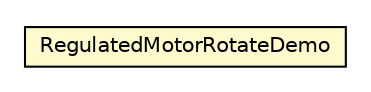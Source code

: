 #!/usr/local/bin/dot
#
# Class diagram 
# Generated by UMLGraph version R5_6 (http://www.umlgraph.org/)
#

digraph G {
	edge [fontname="Helvetica",fontsize=10,labelfontname="Helvetica",labelfontsize=10];
	node [fontname="Helvetica",fontsize=10,shape=plaintext];
	nodesep=0.25;
	ranksep=0.5;
	// examples.hardware.actuators.motors.RegulatedMotorRotateDemo
	c9839 [label=<<table title="examples.hardware.actuators.motors.RegulatedMotorRotateDemo" border="0" cellborder="1" cellspacing="0" cellpadding="2" port="p" bgcolor="lemonChiffon" href="./RegulatedMotorRotateDemo.html">
		<tr><td><table border="0" cellspacing="0" cellpadding="1">
<tr><td align="center" balign="center"> RegulatedMotorRotateDemo </td></tr>
		</table></td></tr>
		</table>>, URL="./RegulatedMotorRotateDemo.html", fontname="Helvetica", fontcolor="black", fontsize=10.0];
}

